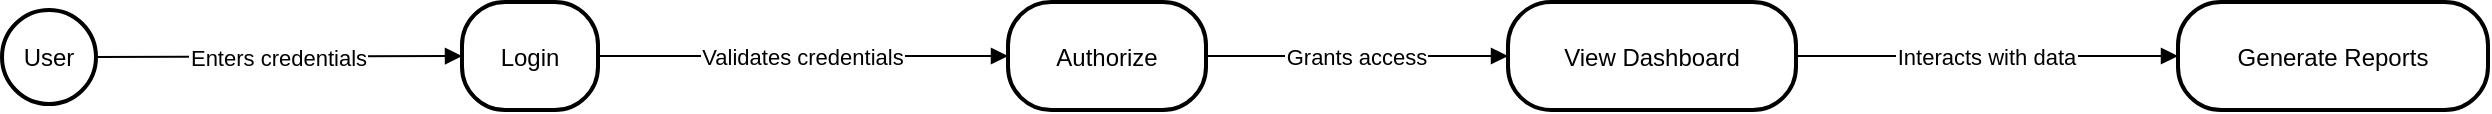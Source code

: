 <mxfile version="26.0.3">
  <diagram name="Page-1" id="JLqTeWRi7OYmnCS9lZ5z">
    <mxGraphModel>
      <root>
        <mxCell id="0" />
        <mxCell id="1" parent="0" />
        <mxCell id="2" value="User" style="ellipse;aspect=fixed;strokeWidth=2;whiteSpace=wrap;" vertex="1" parent="1">
          <mxGeometry x="8" y="12" width="47" height="47" as="geometry" />
        </mxCell>
        <mxCell id="3" value="Login" style="rounded=1;arcSize=40;strokeWidth=2" vertex="1" parent="1">
          <mxGeometry x="238" y="8" width="68" height="54" as="geometry" />
        </mxCell>
        <mxCell id="4" value="Authorize" style="rounded=1;arcSize=40;strokeWidth=2" vertex="1" parent="1">
          <mxGeometry x="511" y="8" width="99" height="54" as="geometry" />
        </mxCell>
        <mxCell id="5" value="View Dashboard" style="rounded=1;arcSize=40;strokeWidth=2" vertex="1" parent="1">
          <mxGeometry x="761" y="8" width="144" height="54" as="geometry" />
        </mxCell>
        <mxCell id="6" value="Generate Reports" style="rounded=1;arcSize=40;strokeWidth=2" vertex="1" parent="1">
          <mxGeometry x="1096" y="8" width="155" height="54" as="geometry" />
        </mxCell>
        <mxCell id="7" value="Enters credentials" style="curved=1;startArrow=none;endArrow=block;exitX=1;exitY=0.49;entryX=0.01;entryY=0.5;" edge="1" parent="1" source="2" target="3">
          <mxGeometry relative="1" as="geometry">
            <Array as="points" />
          </mxGeometry>
        </mxCell>
        <mxCell id="8" value="Validates credentials" style="curved=1;startArrow=none;endArrow=block;exitX=1.01;exitY=0.5;entryX=0;entryY=0.5;" edge="1" parent="1" source="3" target="4">
          <mxGeometry relative="1" as="geometry">
            <Array as="points" />
          </mxGeometry>
        </mxCell>
        <mxCell id="9" value="Grants access" style="curved=1;startArrow=none;endArrow=block;exitX=1;exitY=0.5;entryX=0;entryY=0.5;" edge="1" parent="1" source="4" target="5">
          <mxGeometry relative="1" as="geometry">
            <Array as="points" />
          </mxGeometry>
        </mxCell>
        <mxCell id="10" value="Interacts with data" style="curved=1;startArrow=none;endArrow=block;exitX=1;exitY=0.5;entryX=0;entryY=0.5;" edge="1" parent="1" source="5" target="6">
          <mxGeometry relative="1" as="geometry">
            <Array as="points" />
          </mxGeometry>
        </mxCell>
      </root>
    </mxGraphModel>
  </diagram>
</mxfile>
